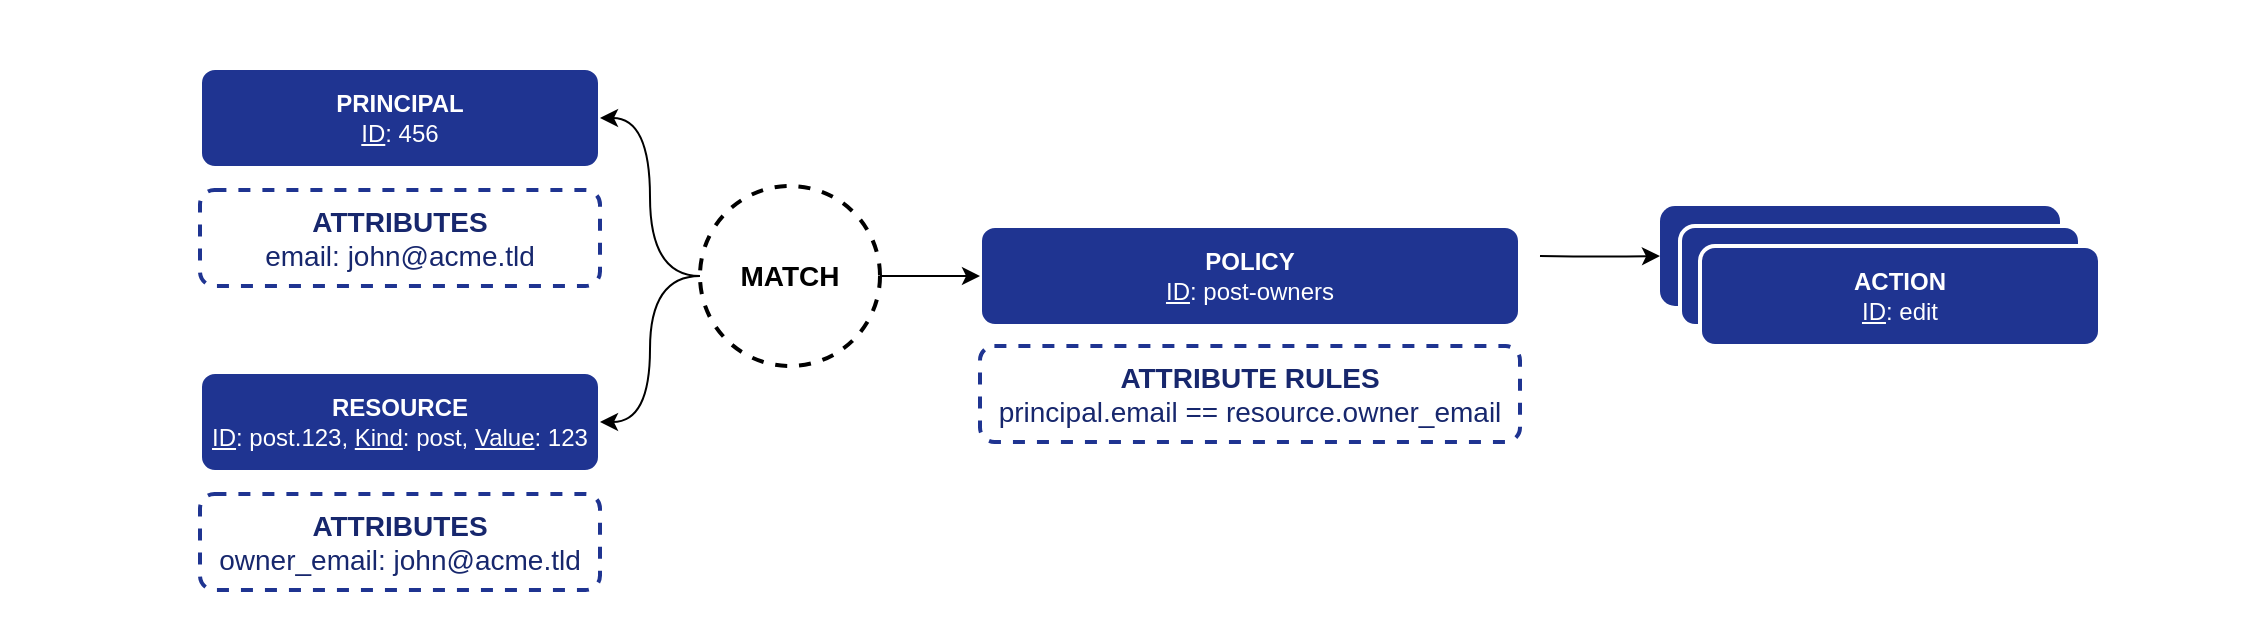 <mxfile version="20.8.5" type="device"><diagram id="fSw2NzBTT2xS5F1pgaEd" name="Page-1"><mxGraphModel dx="2389" dy="971" grid="1" gridSize="10" guides="1" tooltips="1" connect="1" arrows="1" fold="1" page="1" pageScale="1" pageWidth="827" pageHeight="1169" math="0" shadow="0"><root><mxCell id="0"/><mxCell id="1" parent="0"/><mxCell id="K9MMBdej4iaVRZs4RSoy-1" value="" style="rounded=1;whiteSpace=wrap;html=1;labelBackgroundColor=#000000;strokeColor=none;strokeWidth=2;fontSize=13;fontColor=#41384d;fillColor=#FFFFFF;" vertex="1" parent="1"><mxGeometry x="-10" y="280" width="1130" height="320" as="geometry"/></mxCell><mxCell id="K9MMBdej4iaVRZs4RSoy-3" style="edgeStyle=orthogonalEdgeStyle;rounded=0;orthogonalLoop=1;jettySize=auto;html=1;exitX=1;exitY=0.5;exitDx=0;exitDy=0;entryX=0;entryY=0.5;entryDx=0;entryDy=0;curved=1;" edge="1" parent="1" target="K9MMBdej4iaVRZs4RSoy-6"><mxGeometry relative="1" as="geometry"><mxPoint x="760" y="408" as="sourcePoint"/></mxGeometry></mxCell><mxCell id="K9MMBdej4iaVRZs4RSoy-4" value="&lt;b&gt;ATTRIBUTES&lt;/b&gt;&lt;br&gt;email: john@acme.tld" style="rounded=1;whiteSpace=wrap;html=1;strokeColor=#1F3491;strokeWidth=2;fontFamily=Helvetica;fontSize=14;fontColor=#17276d;fillColor=default;dashed=1;" vertex="1" parent="1"><mxGeometry x="90" y="375" width="200" height="48" as="geometry"/></mxCell><mxCell id="K9MMBdej4iaVRZs4RSoy-6" value="ACTION&lt;br&gt;(Name)" style="rounded=1;whiteSpace=wrap;html=1;fillColor=#1F3491;fontColor=#ffffff;strokeColor=none;strokeWidth=2;" vertex="1" parent="1"><mxGeometry x="820" y="383" width="200" height="50" as="geometry"/></mxCell><mxCell id="K9MMBdej4iaVRZs4RSoy-8" value="&lt;b&gt;RESOURCE&lt;/b&gt;&lt;br&gt;&lt;u&gt;ID&lt;/u&gt;: post.123, &lt;u&gt;Kind&lt;/u&gt;: post, &lt;u&gt;Value&lt;/u&gt;: 123" style="rounded=1;whiteSpace=wrap;html=1;fillColor=#1F3491;fontColor=#ffffff;strokeColor=#FFFFFF;strokeWidth=2;" vertex="1" parent="1"><mxGeometry x="90" y="466" width="200" height="50" as="geometry"/></mxCell><mxCell id="K9MMBdej4iaVRZs4RSoy-9" value="ACTION&lt;br&gt;(Name)" style="rounded=1;whiteSpace=wrap;html=1;fillColor=#1F3491;fontColor=#ffffff;strokeColor=#FFFFFF;strokeWidth=2;" vertex="1" parent="1"><mxGeometry x="830" y="393" width="200" height="50" as="geometry"/></mxCell><mxCell id="K9MMBdej4iaVRZs4RSoy-10" value="&lt;b&gt;ACTION&lt;/b&gt;&lt;br&gt;&lt;u&gt;ID&lt;/u&gt;: edit" style="rounded=1;whiteSpace=wrap;html=1;fillColor=#1F3491;fontColor=#ffffff;strokeColor=#FFFFFF;strokeWidth=2;" vertex="1" parent="1"><mxGeometry x="840" y="403" width="200" height="50" as="geometry"/></mxCell><mxCell id="K9MMBdej4iaVRZs4RSoy-12" value="&lt;b&gt;PRINCIPAL&lt;/b&gt;&lt;br&gt;&lt;u&gt;ID&lt;/u&gt;: 456" style="rounded=1;whiteSpace=wrap;html=1;fillColor=#1F3491;fontColor=#ffffff;strokeColor=#FFFFFF;strokeWidth=2;" vertex="1" parent="1"><mxGeometry x="90" y="314" width="200" height="50" as="geometry"/></mxCell><mxCell id="K9MMBdej4iaVRZs4RSoy-16" value="&lt;b&gt;POLICY&lt;/b&gt;&lt;br&gt;&lt;u&gt;ID&lt;/u&gt;: post-owners" style="rounded=1;whiteSpace=wrap;html=1;fillColor=#1F3491;fontColor=#ffffff;strokeColor=#FFFFFF;strokeWidth=2;" vertex="1" parent="1"><mxGeometry x="480" y="393" width="270" height="50" as="geometry"/></mxCell><mxCell id="K9MMBdej4iaVRZs4RSoy-18" value="&lt;b&gt;ATTRIBUTES&lt;/b&gt;&lt;br&gt;owner_email: john@acme.tld" style="rounded=1;whiteSpace=wrap;html=1;strokeColor=#1F3491;strokeWidth=2;fontFamily=Helvetica;fontSize=14;fontColor=#17276d;fillColor=default;dashed=1;" vertex="1" parent="1"><mxGeometry x="90" y="527" width="200" height="48" as="geometry"/></mxCell><mxCell id="K9MMBdej4iaVRZs4RSoy-19" value="&lt;b&gt;ATTRIBUTE RULES&lt;/b&gt;&lt;font style=&quot;&quot;&gt;&lt;br&gt;&lt;font style=&quot;font-size: 14px;&quot;&gt;principal.email == resource.owner_email&lt;/font&gt;&lt;/font&gt;" style="rounded=1;whiteSpace=wrap;html=1;strokeColor=#1F3491;strokeWidth=2;fontFamily=Helvetica;fontSize=14;fontColor=#17276d;fillColor=default;dashed=1;" vertex="1" parent="1"><mxGeometry x="480" y="453" width="270" height="48" as="geometry"/></mxCell><mxCell id="K9MMBdej4iaVRZs4RSoy-21" style="edgeStyle=orthogonalEdgeStyle;rounded=0;orthogonalLoop=1;jettySize=auto;html=1;exitX=1;exitY=0.5;exitDx=0;exitDy=0;entryX=0;entryY=0.5;entryDx=0;entryDy=0;fontSize=14;curved=1;" edge="1" parent="1" source="K9MMBdej4iaVRZs4RSoy-20" target="K9MMBdej4iaVRZs4RSoy-16"><mxGeometry relative="1" as="geometry"/></mxCell><mxCell id="K9MMBdej4iaVRZs4RSoy-22" style="edgeStyle=orthogonalEdgeStyle;curved=1;rounded=0;orthogonalLoop=1;jettySize=auto;html=1;exitX=0;exitY=0.5;exitDx=0;exitDy=0;entryX=1;entryY=0.5;entryDx=0;entryDy=0;fontSize=14;" edge="1" parent="1" source="K9MMBdej4iaVRZs4RSoy-20" target="K9MMBdej4iaVRZs4RSoy-12"><mxGeometry relative="1" as="geometry"/></mxCell><mxCell id="K9MMBdej4iaVRZs4RSoy-23" style="edgeStyle=orthogonalEdgeStyle;curved=1;rounded=0;orthogonalLoop=1;jettySize=auto;html=1;exitX=0;exitY=0.5;exitDx=0;exitDy=0;entryX=1;entryY=0.5;entryDx=0;entryDy=0;fontSize=14;" edge="1" parent="1" source="K9MMBdej4iaVRZs4RSoy-20" target="K9MMBdej4iaVRZs4RSoy-8"><mxGeometry relative="1" as="geometry"/></mxCell><mxCell id="K9MMBdej4iaVRZs4RSoy-20" value="&lt;b&gt;MATCH&lt;/b&gt;" style="ellipse;whiteSpace=wrap;html=1;aspect=fixed;fontSize=14;strokeWidth=2;dashed=1;" vertex="1" parent="1"><mxGeometry x="340" y="373" width="90" height="90" as="geometry"/></mxCell></root></mxGraphModel></diagram></mxfile>